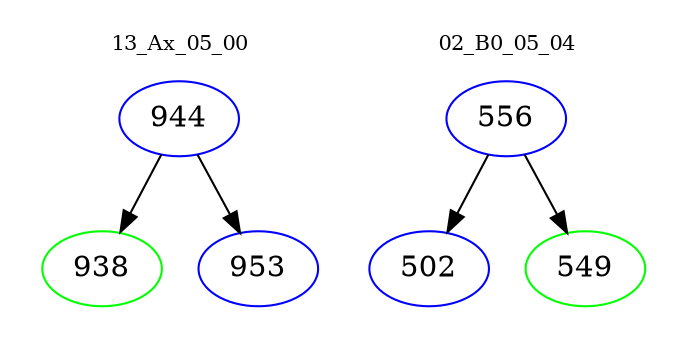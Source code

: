 digraph{
subgraph cluster_0 {
color = white
label = "13_Ax_05_00";
fontsize=10;
T0_944 [label="944", color="blue"]
T0_944 -> T0_938 [color="black"]
T0_938 [label="938", color="green"]
T0_944 -> T0_953 [color="black"]
T0_953 [label="953", color="blue"]
}
subgraph cluster_1 {
color = white
label = "02_B0_05_04";
fontsize=10;
T1_556 [label="556", color="blue"]
T1_556 -> T1_502 [color="black"]
T1_502 [label="502", color="blue"]
T1_556 -> T1_549 [color="black"]
T1_549 [label="549", color="green"]
}
}
